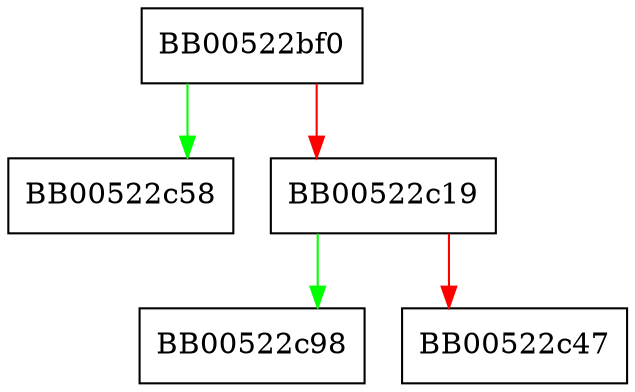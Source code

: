 digraph ASN1_item_d2i {
  node [shape="box"];
  graph [splines=ortho];
  BB00522bf0 -> BB00522c58 [color="green"];
  BB00522bf0 -> BB00522c19 [color="red"];
  BB00522c19 -> BB00522c98 [color="green"];
  BB00522c19 -> BB00522c47 [color="red"];
}